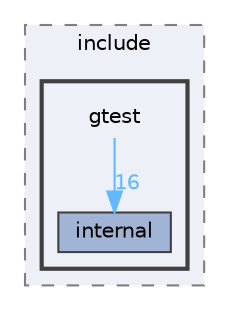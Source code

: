 digraph "packages/Microsoft.googletest.v140.windesktop.msvcstl.static.rt-dyn.1.8.1.7/build/native/include/gtest"
{
 // LATEX_PDF_SIZE
  bgcolor="transparent";
  edge [fontname=Helvetica,fontsize=10,labelfontname=Helvetica,labelfontsize=10];
  node [fontname=Helvetica,fontsize=10,shape=box,height=0.2,width=0.4];
  compound=true
  subgraph clusterdir_6c5d9a52cec95c21cc66134352c2381b {
    graph [ bgcolor="#edf0f7", pencolor="grey50", label="include", fontname=Helvetica,fontsize=10 style="filled,dashed", URL="dir_6c5d9a52cec95c21cc66134352c2381b.html",tooltip=""]
  subgraph clusterdir_fd3846f59a5a8446bfbb30f5f4d52a74 {
    graph [ bgcolor="#edf0f7", pencolor="grey25", label="", fontname=Helvetica,fontsize=10 style="filled,bold", URL="dir_fd3846f59a5a8446bfbb30f5f4d52a74.html",tooltip=""]
    dir_fd3846f59a5a8446bfbb30f5f4d52a74 [shape=plaintext, label="gtest"];
  dir_a799fbdafb2db897fc3e0691ead0256e [label="internal", fillcolor="#a2b4d6", color="grey25", style="filled", URL="dir_a799fbdafb2db897fc3e0691ead0256e.html",tooltip=""];
  }
  }
  dir_fd3846f59a5a8446bfbb30f5f4d52a74->dir_a799fbdafb2db897fc3e0691ead0256e [headlabel="16", labeldistance=1.5 headhref="dir_000004_000006.html" href="dir_000004_000006.html" color="steelblue1" fontcolor="steelblue1"];
}
